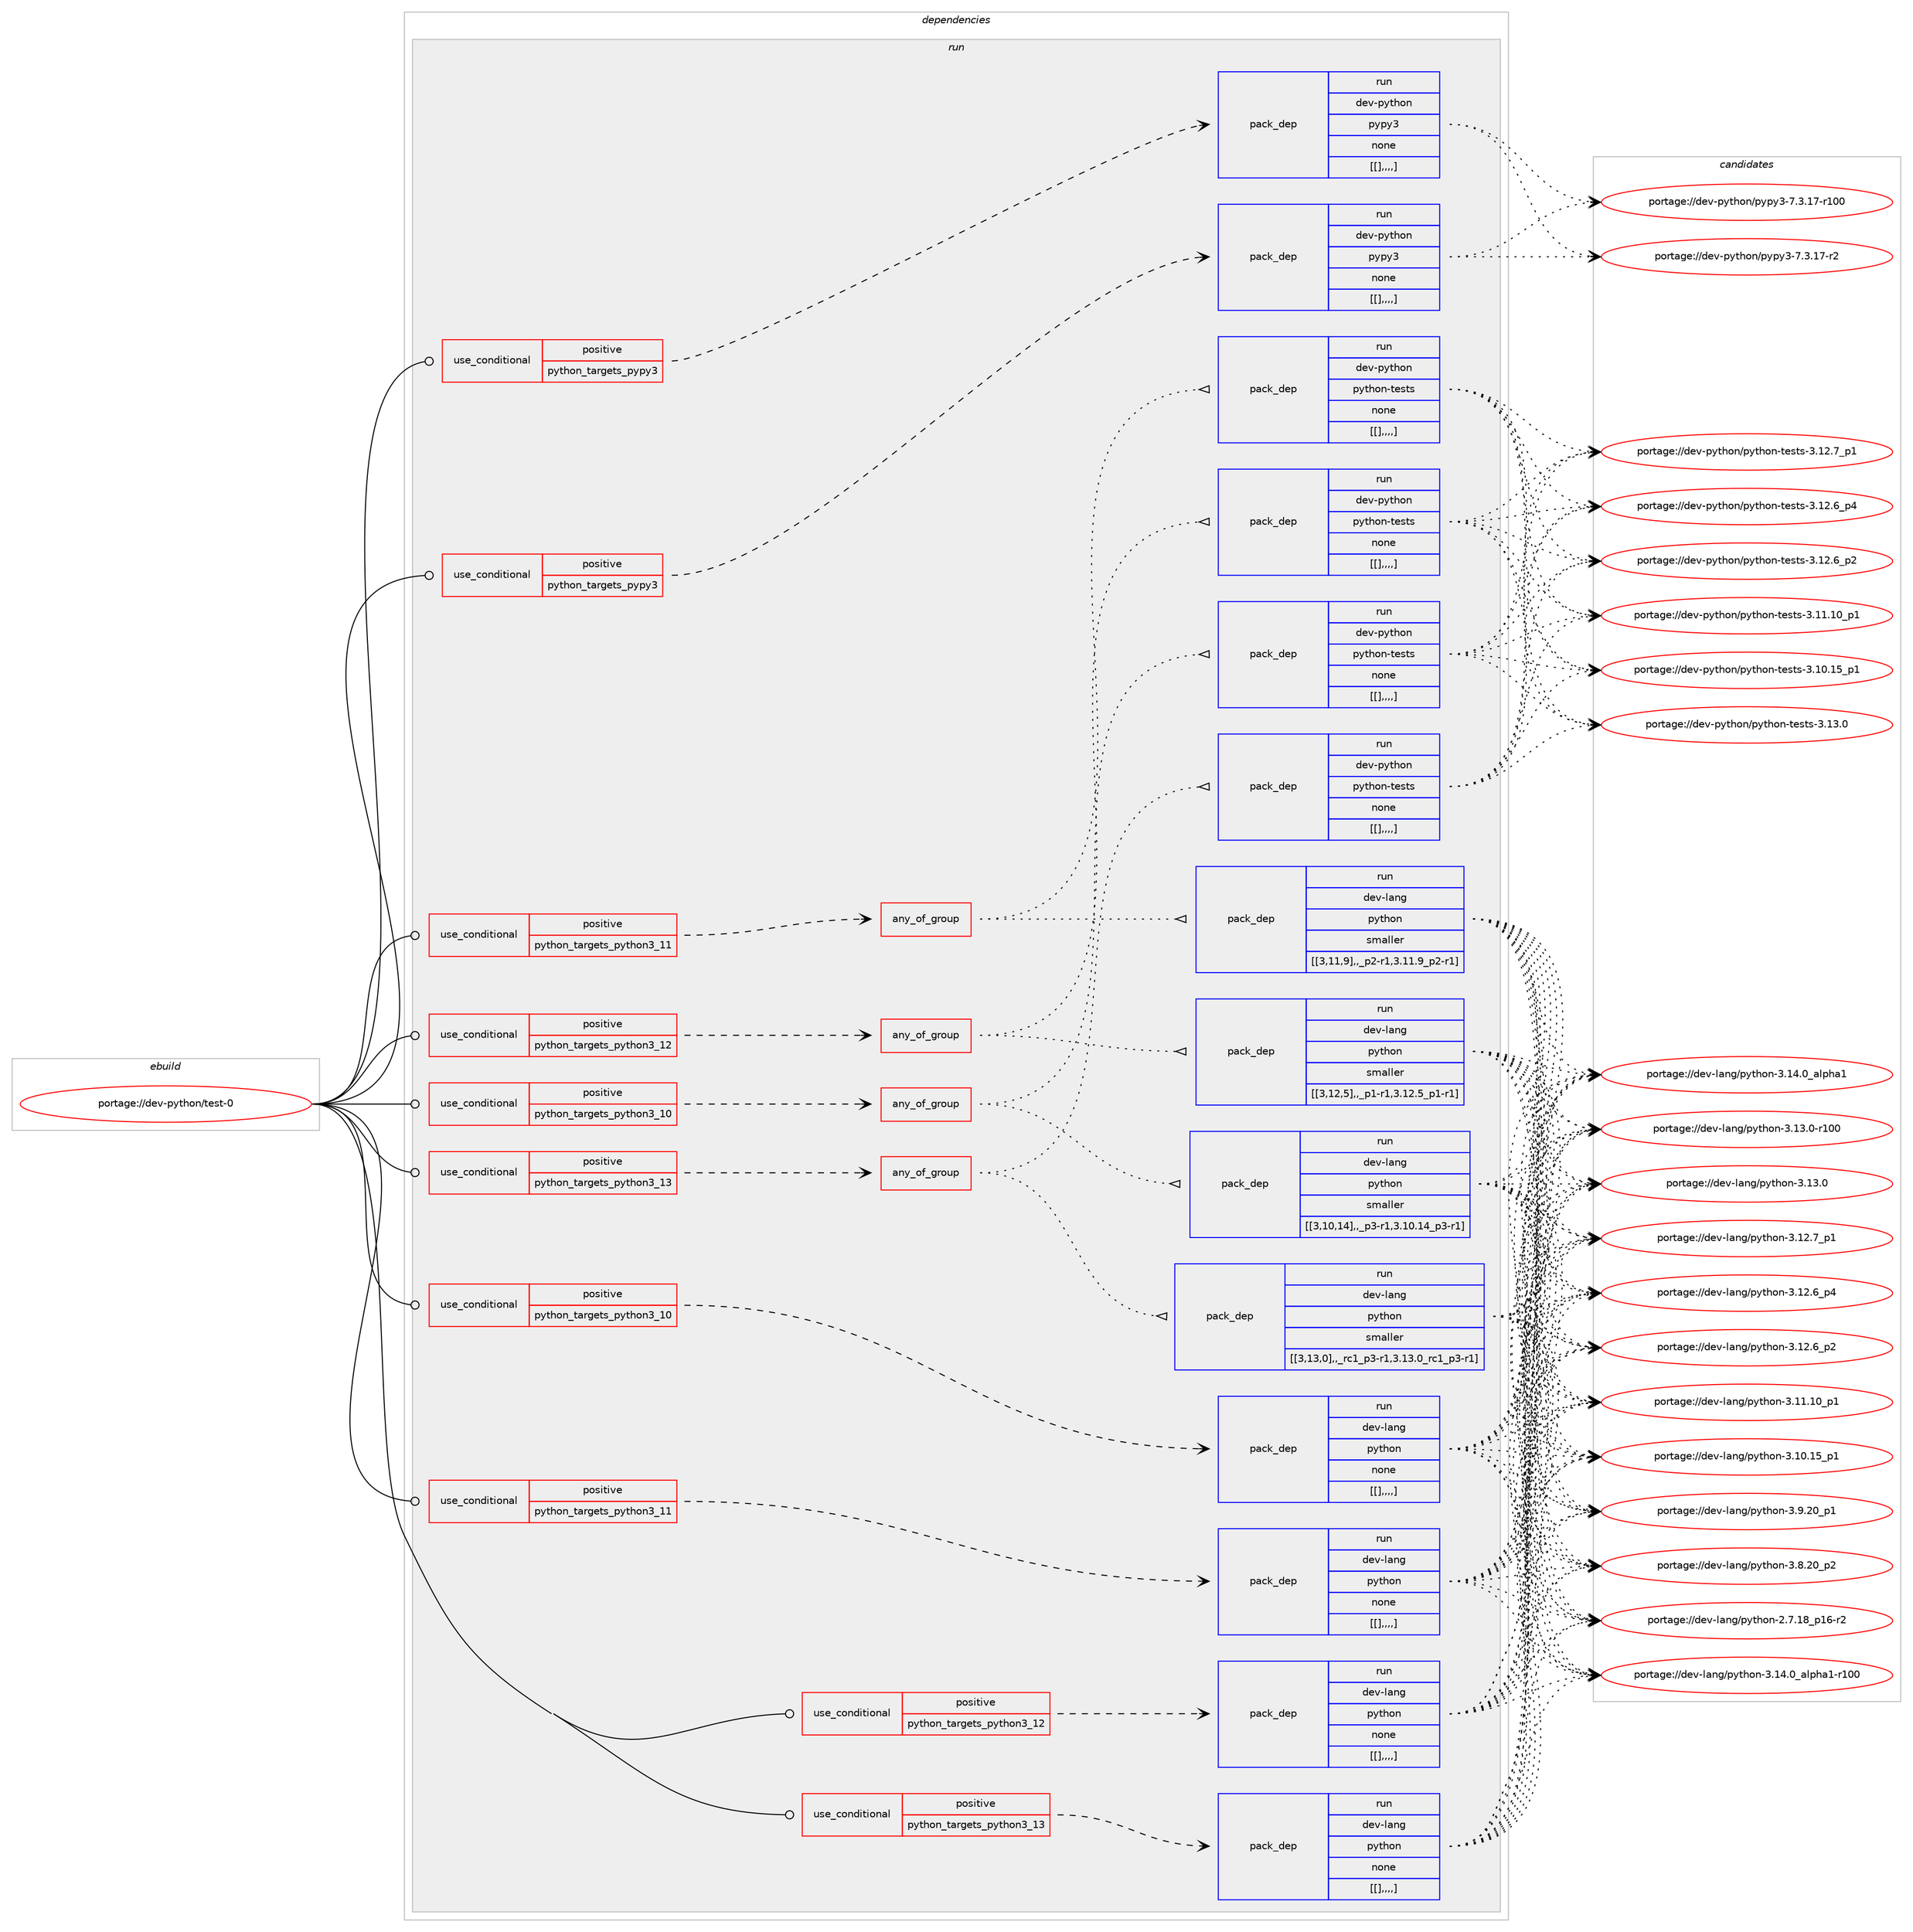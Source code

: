 digraph prolog {

# *************
# Graph options
# *************

newrank=true;
concentrate=true;
compound=true;
graph [rankdir=LR,fontname=Helvetica,fontsize=10,ranksep=1.5];#, ranksep=2.5, nodesep=0.2];
edge  [arrowhead=vee];
node  [fontname=Helvetica,fontsize=10];

# **********
# The ebuild
# **********

subgraph cluster_leftcol {
color=gray;
label=<<i>ebuild</i>>;
id [label="portage://dev-python/test-0", color=red, width=4, href="../dev-python/test-0.svg"];
}

# ****************
# The dependencies
# ****************

subgraph cluster_midcol {
color=gray;
label=<<i>dependencies</i>>;
subgraph cluster_compile {
fillcolor="#eeeeee";
style=filled;
label=<<i>compile</i>>;
}
subgraph cluster_compileandrun {
fillcolor="#eeeeee";
style=filled;
label=<<i>compile and run</i>>;
}
subgraph cluster_run {
fillcolor="#eeeeee";
style=filled;
label=<<i>run</i>>;
subgraph cond43241 {
dependency172479 [label=<<TABLE BORDER="0" CELLBORDER="1" CELLSPACING="0" CELLPADDING="4"><TR><TD ROWSPAN="3" CELLPADDING="10">use_conditional</TD></TR><TR><TD>positive</TD></TR><TR><TD>python_targets_pypy3</TD></TR></TABLE>>, shape=none, color=red];
subgraph pack127902 {
dependency172482 [label=<<TABLE BORDER="0" CELLBORDER="1" CELLSPACING="0" CELLPADDING="4" WIDTH="220"><TR><TD ROWSPAN="6" CELLPADDING="30">pack_dep</TD></TR><TR><TD WIDTH="110">run</TD></TR><TR><TD>dev-python</TD></TR><TR><TD>pypy3</TD></TR><TR><TD>none</TD></TR><TR><TD>[[],,,,]</TD></TR></TABLE>>, shape=none, color=blue];
}
dependency172479:e -> dependency172482:w [weight=20,style="dashed",arrowhead="vee"];
}
id:e -> dependency172479:w [weight=20,style="solid",arrowhead="odot"];
subgraph cond43243 {
dependency172501 [label=<<TABLE BORDER="0" CELLBORDER="1" CELLSPACING="0" CELLPADDING="4"><TR><TD ROWSPAN="3" CELLPADDING="10">use_conditional</TD></TR><TR><TD>positive</TD></TR><TR><TD>python_targets_pypy3</TD></TR></TABLE>>, shape=none, color=red];
subgraph pack127933 {
dependency172531 [label=<<TABLE BORDER="0" CELLBORDER="1" CELLSPACING="0" CELLPADDING="4" WIDTH="220"><TR><TD ROWSPAN="6" CELLPADDING="30">pack_dep</TD></TR><TR><TD WIDTH="110">run</TD></TR><TR><TD>dev-python</TD></TR><TR><TD>pypy3</TD></TR><TR><TD>none</TD></TR><TR><TD>[[],,,,]</TD></TR></TABLE>>, shape=none, color=blue];
}
dependency172501:e -> dependency172531:w [weight=20,style="dashed",arrowhead="vee"];
}
id:e -> dependency172501:w [weight=20,style="solid",arrowhead="odot"];
subgraph cond43266 {
dependency172620 [label=<<TABLE BORDER="0" CELLBORDER="1" CELLSPACING="0" CELLPADDING="4"><TR><TD ROWSPAN="3" CELLPADDING="10">use_conditional</TD></TR><TR><TD>positive</TD></TR><TR><TD>python_targets_python3_10</TD></TR></TABLE>>, shape=none, color=red];
subgraph any1195 {
dependency172671 [label=<<TABLE BORDER="0" CELLBORDER="1" CELLSPACING="0" CELLPADDING="4"><TR><TD CELLPADDING="10">any_of_group</TD></TR></TABLE>>, shape=none, color=red];subgraph pack128056 {
dependency172764 [label=<<TABLE BORDER="0" CELLBORDER="1" CELLSPACING="0" CELLPADDING="4" WIDTH="220"><TR><TD ROWSPAN="6" CELLPADDING="30">pack_dep</TD></TR><TR><TD WIDTH="110">run</TD></TR><TR><TD>dev-python</TD></TR><TR><TD>python-tests</TD></TR><TR><TD>none</TD></TR><TR><TD>[[],,,,]</TD></TR></TABLE>>, shape=none, color=blue];
}
dependency172671:e -> dependency172764:w [weight=20,style="dotted",arrowhead="oinv"];
subgraph pack128082 {
dependency172775 [label=<<TABLE BORDER="0" CELLBORDER="1" CELLSPACING="0" CELLPADDING="4" WIDTH="220"><TR><TD ROWSPAN="6" CELLPADDING="30">pack_dep</TD></TR><TR><TD WIDTH="110">run</TD></TR><TR><TD>dev-lang</TD></TR><TR><TD>python</TD></TR><TR><TD>smaller</TD></TR><TR><TD>[[3,10,14],,_p3-r1,3.10.14_p3-r1]</TD></TR></TABLE>>, shape=none, color=blue];
}
dependency172671:e -> dependency172775:w [weight=20,style="dotted",arrowhead="oinv"];
}
dependency172620:e -> dependency172671:w [weight=20,style="dashed",arrowhead="vee"];
}
id:e -> dependency172620:w [weight=20,style="solid",arrowhead="odot"];
subgraph cond43370 {
dependency172834 [label=<<TABLE BORDER="0" CELLBORDER="1" CELLSPACING="0" CELLPADDING="4"><TR><TD ROWSPAN="3" CELLPADDING="10">use_conditional</TD></TR><TR><TD>positive</TD></TR><TR><TD>python_targets_python3_10</TD></TR></TABLE>>, shape=none, color=red];
subgraph pack128151 {
dependency172891 [label=<<TABLE BORDER="0" CELLBORDER="1" CELLSPACING="0" CELLPADDING="4" WIDTH="220"><TR><TD ROWSPAN="6" CELLPADDING="30">pack_dep</TD></TR><TR><TD WIDTH="110">run</TD></TR><TR><TD>dev-lang</TD></TR><TR><TD>python</TD></TR><TR><TD>none</TD></TR><TR><TD>[[],,,,]</TD></TR></TABLE>>, shape=none, color=blue];
}
dependency172834:e -> dependency172891:w [weight=20,style="dashed",arrowhead="vee"];
}
id:e -> dependency172834:w [weight=20,style="solid",arrowhead="odot"];
subgraph cond43402 {
dependency172894 [label=<<TABLE BORDER="0" CELLBORDER="1" CELLSPACING="0" CELLPADDING="4"><TR><TD ROWSPAN="3" CELLPADDING="10">use_conditional</TD></TR><TR><TD>positive</TD></TR><TR><TD>python_targets_python3_11</TD></TR></TABLE>>, shape=none, color=red];
subgraph any1196 {
dependency172962 [label=<<TABLE BORDER="0" CELLBORDER="1" CELLSPACING="0" CELLPADDING="4"><TR><TD CELLPADDING="10">any_of_group</TD></TR></TABLE>>, shape=none, color=red];subgraph pack128195 {
dependency172981 [label=<<TABLE BORDER="0" CELLBORDER="1" CELLSPACING="0" CELLPADDING="4" WIDTH="220"><TR><TD ROWSPAN="6" CELLPADDING="30">pack_dep</TD></TR><TR><TD WIDTH="110">run</TD></TR><TR><TD>dev-python</TD></TR><TR><TD>python-tests</TD></TR><TR><TD>none</TD></TR><TR><TD>[[],,,,]</TD></TR></TABLE>>, shape=none, color=blue];
}
dependency172962:e -> dependency172981:w [weight=20,style="dotted",arrowhead="oinv"];
subgraph pack128223 {
dependency173022 [label=<<TABLE BORDER="0" CELLBORDER="1" CELLSPACING="0" CELLPADDING="4" WIDTH="220"><TR><TD ROWSPAN="6" CELLPADDING="30">pack_dep</TD></TR><TR><TD WIDTH="110">run</TD></TR><TR><TD>dev-lang</TD></TR><TR><TD>python</TD></TR><TR><TD>smaller</TD></TR><TR><TD>[[3,11,9],,_p2-r1,3.11.9_p2-r1]</TD></TR></TABLE>>, shape=none, color=blue];
}
dependency172962:e -> dependency173022:w [weight=20,style="dotted",arrowhead="oinv"];
}
dependency172894:e -> dependency172962:w [weight=20,style="dashed",arrowhead="vee"];
}
id:e -> dependency172894:w [weight=20,style="solid",arrowhead="odot"];
subgraph cond43456 {
dependency173025 [label=<<TABLE BORDER="0" CELLBORDER="1" CELLSPACING="0" CELLPADDING="4"><TR><TD ROWSPAN="3" CELLPADDING="10">use_conditional</TD></TR><TR><TD>positive</TD></TR><TR><TD>python_targets_python3_11</TD></TR></TABLE>>, shape=none, color=red];
subgraph pack128228 {
dependency173043 [label=<<TABLE BORDER="0" CELLBORDER="1" CELLSPACING="0" CELLPADDING="4" WIDTH="220"><TR><TD ROWSPAN="6" CELLPADDING="30">pack_dep</TD></TR><TR><TD WIDTH="110">run</TD></TR><TR><TD>dev-lang</TD></TR><TR><TD>python</TD></TR><TR><TD>none</TD></TR><TR><TD>[[],,,,]</TD></TR></TABLE>>, shape=none, color=blue];
}
dependency173025:e -> dependency173043:w [weight=20,style="dashed",arrowhead="vee"];
}
id:e -> dependency173025:w [weight=20,style="solid",arrowhead="odot"];
subgraph cond43481 {
dependency173111 [label=<<TABLE BORDER="0" CELLBORDER="1" CELLSPACING="0" CELLPADDING="4"><TR><TD ROWSPAN="3" CELLPADDING="10">use_conditional</TD></TR><TR><TD>positive</TD></TR><TR><TD>python_targets_python3_12</TD></TR></TABLE>>, shape=none, color=red];
subgraph any1198 {
dependency173218 [label=<<TABLE BORDER="0" CELLBORDER="1" CELLSPACING="0" CELLPADDING="4"><TR><TD CELLPADDING="10">any_of_group</TD></TR></TABLE>>, shape=none, color=red];subgraph pack128349 {
dependency173253 [label=<<TABLE BORDER="0" CELLBORDER="1" CELLSPACING="0" CELLPADDING="4" WIDTH="220"><TR><TD ROWSPAN="6" CELLPADDING="30">pack_dep</TD></TR><TR><TD WIDTH="110">run</TD></TR><TR><TD>dev-python</TD></TR><TR><TD>python-tests</TD></TR><TR><TD>none</TD></TR><TR><TD>[[],,,,]</TD></TR></TABLE>>, shape=none, color=blue];
}
dependency173218:e -> dependency173253:w [weight=20,style="dotted",arrowhead="oinv"];
subgraph pack128363 {
dependency173335 [label=<<TABLE BORDER="0" CELLBORDER="1" CELLSPACING="0" CELLPADDING="4" WIDTH="220"><TR><TD ROWSPAN="6" CELLPADDING="30">pack_dep</TD></TR><TR><TD WIDTH="110">run</TD></TR><TR><TD>dev-lang</TD></TR><TR><TD>python</TD></TR><TR><TD>smaller</TD></TR><TR><TD>[[3,12,5],,_p1-r1,3.12.5_p1-r1]</TD></TR></TABLE>>, shape=none, color=blue];
}
dependency173218:e -> dependency173335:w [weight=20,style="dotted",arrowhead="oinv"];
}
dependency173111:e -> dependency173218:w [weight=20,style="dashed",arrowhead="vee"];
}
id:e -> dependency173111:w [weight=20,style="solid",arrowhead="odot"];
subgraph cond43614 {
dependency173390 [label=<<TABLE BORDER="0" CELLBORDER="1" CELLSPACING="0" CELLPADDING="4"><TR><TD ROWSPAN="3" CELLPADDING="10">use_conditional</TD></TR><TR><TD>positive</TD></TR><TR><TD>python_targets_python3_12</TD></TR></TABLE>>, shape=none, color=red];
subgraph pack128478 {
dependency173468 [label=<<TABLE BORDER="0" CELLBORDER="1" CELLSPACING="0" CELLPADDING="4" WIDTH="220"><TR><TD ROWSPAN="6" CELLPADDING="30">pack_dep</TD></TR><TR><TD WIDTH="110">run</TD></TR><TR><TD>dev-lang</TD></TR><TR><TD>python</TD></TR><TR><TD>none</TD></TR><TR><TD>[[],,,,]</TD></TR></TABLE>>, shape=none, color=blue];
}
dependency173390:e -> dependency173468:w [weight=20,style="dashed",arrowhead="vee"];
}
id:e -> dependency173390:w [weight=20,style="solid",arrowhead="odot"];
subgraph cond43645 {
dependency173473 [label=<<TABLE BORDER="0" CELLBORDER="1" CELLSPACING="0" CELLPADDING="4"><TR><TD ROWSPAN="3" CELLPADDING="10">use_conditional</TD></TR><TR><TD>positive</TD></TR><TR><TD>python_targets_python3_13</TD></TR></TABLE>>, shape=none, color=red];
subgraph any1199 {
dependency173516 [label=<<TABLE BORDER="0" CELLBORDER="1" CELLSPACING="0" CELLPADDING="4"><TR><TD CELLPADDING="10">any_of_group</TD></TR></TABLE>>, shape=none, color=red];subgraph pack128521 {
dependency173542 [label=<<TABLE BORDER="0" CELLBORDER="1" CELLSPACING="0" CELLPADDING="4" WIDTH="220"><TR><TD ROWSPAN="6" CELLPADDING="30">pack_dep</TD></TR><TR><TD WIDTH="110">run</TD></TR><TR><TD>dev-python</TD></TR><TR><TD>python-tests</TD></TR><TR><TD>none</TD></TR><TR><TD>[[],,,,]</TD></TR></TABLE>>, shape=none, color=blue];
}
dependency173516:e -> dependency173542:w [weight=20,style="dotted",arrowhead="oinv"];
subgraph pack128546 {
dependency173564 [label=<<TABLE BORDER="0" CELLBORDER="1" CELLSPACING="0" CELLPADDING="4" WIDTH="220"><TR><TD ROWSPAN="6" CELLPADDING="30">pack_dep</TD></TR><TR><TD WIDTH="110">run</TD></TR><TR><TD>dev-lang</TD></TR><TR><TD>python</TD></TR><TR><TD>smaller</TD></TR><TR><TD>[[3,13,0],,_rc1_p3-r1,3.13.0_rc1_p3-r1]</TD></TR></TABLE>>, shape=none, color=blue];
}
dependency173516:e -> dependency173564:w [weight=20,style="dotted",arrowhead="oinv"];
}
dependency173473:e -> dependency173516:w [weight=20,style="dashed",arrowhead="vee"];
}
id:e -> dependency173473:w [weight=20,style="solid",arrowhead="odot"];
subgraph cond43681 {
dependency173599 [label=<<TABLE BORDER="0" CELLBORDER="1" CELLSPACING="0" CELLPADDING="4"><TR><TD ROWSPAN="3" CELLPADDING="10">use_conditional</TD></TR><TR><TD>positive</TD></TR><TR><TD>python_targets_python3_13</TD></TR></TABLE>>, shape=none, color=red];
subgraph pack128570 {
dependency173615 [label=<<TABLE BORDER="0" CELLBORDER="1" CELLSPACING="0" CELLPADDING="4" WIDTH="220"><TR><TD ROWSPAN="6" CELLPADDING="30">pack_dep</TD></TR><TR><TD WIDTH="110">run</TD></TR><TR><TD>dev-lang</TD></TR><TR><TD>python</TD></TR><TR><TD>none</TD></TR><TR><TD>[[],,,,]</TD></TR></TABLE>>, shape=none, color=blue];
}
dependency173599:e -> dependency173615:w [weight=20,style="dashed",arrowhead="vee"];
}
id:e -> dependency173599:w [weight=20,style="solid",arrowhead="odot"];
}
}

# **************
# The candidates
# **************

subgraph cluster_choices {
rank=same;
color=gray;
label=<<i>candidates</i>>;

subgraph choice128259 {
color=black;
nodesep=1;
choice100101118451121211161041111104711212111212151455546514649554511450 [label="portage://dev-python/pypy3-7.3.17-r2", color=red, width=4,href="../dev-python/pypy3-7.3.17-r2.svg"];
choice1001011184511212111610411111047112121112121514555465146495545114494848 [label="portage://dev-python/pypy3-7.3.17-r100", color=red, width=4,href="../dev-python/pypy3-7.3.17-r100.svg"];
dependency172482:e -> choice100101118451121211161041111104711212111212151455546514649554511450:w [style=dotted,weight="100"];
dependency172482:e -> choice1001011184511212111610411111047112121112121514555465146495545114494848:w [style=dotted,weight="100"];
}
subgraph choice128264 {
color=black;
nodesep=1;
choice100101118451121211161041111104711212111212151455546514649554511450 [label="portage://dev-python/pypy3-7.3.17-r2", color=red, width=4,href="../dev-python/pypy3-7.3.17-r2.svg"];
choice1001011184511212111610411111047112121112121514555465146495545114494848 [label="portage://dev-python/pypy3-7.3.17-r100", color=red, width=4,href="../dev-python/pypy3-7.3.17-r100.svg"];
dependency172531:e -> choice100101118451121211161041111104711212111212151455546514649554511450:w [style=dotted,weight="100"];
dependency172531:e -> choice1001011184511212111610411111047112121112121514555465146495545114494848:w [style=dotted,weight="100"];
}
subgraph choice128280 {
color=black;
nodesep=1;
choice10010111845112121116104111110471121211161041111104511610111511611545514649514648 [label="portage://dev-python/python-tests-3.13.0", color=red, width=4,href="../dev-python/python-tests-3.13.0.svg"];
choice100101118451121211161041111104711212111610411111045116101115116115455146495046559511249 [label="portage://dev-python/python-tests-3.12.7_p1", color=red, width=4,href="../dev-python/python-tests-3.12.7_p1.svg"];
choice100101118451121211161041111104711212111610411111045116101115116115455146495046549511252 [label="portage://dev-python/python-tests-3.12.6_p4", color=red, width=4,href="../dev-python/python-tests-3.12.6_p4.svg"];
choice100101118451121211161041111104711212111610411111045116101115116115455146495046549511250 [label="portage://dev-python/python-tests-3.12.6_p2", color=red, width=4,href="../dev-python/python-tests-3.12.6_p2.svg"];
choice10010111845112121116104111110471121211161041111104511610111511611545514649494649489511249 [label="portage://dev-python/python-tests-3.11.10_p1", color=red, width=4,href="../dev-python/python-tests-3.11.10_p1.svg"];
choice10010111845112121116104111110471121211161041111104511610111511611545514649484649539511249 [label="portage://dev-python/python-tests-3.10.15_p1", color=red, width=4,href="../dev-python/python-tests-3.10.15_p1.svg"];
dependency172764:e -> choice10010111845112121116104111110471121211161041111104511610111511611545514649514648:w [style=dotted,weight="100"];
dependency172764:e -> choice100101118451121211161041111104711212111610411111045116101115116115455146495046559511249:w [style=dotted,weight="100"];
dependency172764:e -> choice100101118451121211161041111104711212111610411111045116101115116115455146495046549511252:w [style=dotted,weight="100"];
dependency172764:e -> choice100101118451121211161041111104711212111610411111045116101115116115455146495046549511250:w [style=dotted,weight="100"];
dependency172764:e -> choice10010111845112121116104111110471121211161041111104511610111511611545514649494649489511249:w [style=dotted,weight="100"];
dependency172764:e -> choice10010111845112121116104111110471121211161041111104511610111511611545514649484649539511249:w [style=dotted,weight="100"];
}
subgraph choice128285 {
color=black;
nodesep=1;
choice100101118451089711010347112121116104111110455146495246489597108112104974945114494848 [label="portage://dev-lang/python-3.14.0_alpha1-r100", color=red, width=4,href="../dev-lang/python-3.14.0_alpha1-r100.svg"];
choice1001011184510897110103471121211161041111104551464952464895971081121049749 [label="portage://dev-lang/python-3.14.0_alpha1", color=red, width=4,href="../dev-lang/python-3.14.0_alpha1.svg"];
choice1001011184510897110103471121211161041111104551464951464845114494848 [label="portage://dev-lang/python-3.13.0-r100", color=red, width=4,href="../dev-lang/python-3.13.0-r100.svg"];
choice10010111845108971101034711212111610411111045514649514648 [label="portage://dev-lang/python-3.13.0", color=red, width=4,href="../dev-lang/python-3.13.0.svg"];
choice100101118451089711010347112121116104111110455146495046559511249 [label="portage://dev-lang/python-3.12.7_p1", color=red, width=4,href="../dev-lang/python-3.12.7_p1.svg"];
choice100101118451089711010347112121116104111110455146495046549511252 [label="portage://dev-lang/python-3.12.6_p4", color=red, width=4,href="../dev-lang/python-3.12.6_p4.svg"];
choice100101118451089711010347112121116104111110455146495046549511250 [label="portage://dev-lang/python-3.12.6_p2", color=red, width=4,href="../dev-lang/python-3.12.6_p2.svg"];
choice10010111845108971101034711212111610411111045514649494649489511249 [label="portage://dev-lang/python-3.11.10_p1", color=red, width=4,href="../dev-lang/python-3.11.10_p1.svg"];
choice10010111845108971101034711212111610411111045514649484649539511249 [label="portage://dev-lang/python-3.10.15_p1", color=red, width=4,href="../dev-lang/python-3.10.15_p1.svg"];
choice100101118451089711010347112121116104111110455146574650489511249 [label="portage://dev-lang/python-3.9.20_p1", color=red, width=4,href="../dev-lang/python-3.9.20_p1.svg"];
choice100101118451089711010347112121116104111110455146564650489511250 [label="portage://dev-lang/python-3.8.20_p2", color=red, width=4,href="../dev-lang/python-3.8.20_p2.svg"];
choice100101118451089711010347112121116104111110455046554649569511249544511450 [label="portage://dev-lang/python-2.7.18_p16-r2", color=red, width=4,href="../dev-lang/python-2.7.18_p16-r2.svg"];
dependency172775:e -> choice100101118451089711010347112121116104111110455146495246489597108112104974945114494848:w [style=dotted,weight="100"];
dependency172775:e -> choice1001011184510897110103471121211161041111104551464952464895971081121049749:w [style=dotted,weight="100"];
dependency172775:e -> choice1001011184510897110103471121211161041111104551464951464845114494848:w [style=dotted,weight="100"];
dependency172775:e -> choice10010111845108971101034711212111610411111045514649514648:w [style=dotted,weight="100"];
dependency172775:e -> choice100101118451089711010347112121116104111110455146495046559511249:w [style=dotted,weight="100"];
dependency172775:e -> choice100101118451089711010347112121116104111110455146495046549511252:w [style=dotted,weight="100"];
dependency172775:e -> choice100101118451089711010347112121116104111110455146495046549511250:w [style=dotted,weight="100"];
dependency172775:e -> choice10010111845108971101034711212111610411111045514649494649489511249:w [style=dotted,weight="100"];
dependency172775:e -> choice10010111845108971101034711212111610411111045514649484649539511249:w [style=dotted,weight="100"];
dependency172775:e -> choice100101118451089711010347112121116104111110455146574650489511249:w [style=dotted,weight="100"];
dependency172775:e -> choice100101118451089711010347112121116104111110455146564650489511250:w [style=dotted,weight="100"];
dependency172775:e -> choice100101118451089711010347112121116104111110455046554649569511249544511450:w [style=dotted,weight="100"];
}
subgraph choice128294 {
color=black;
nodesep=1;
choice100101118451089711010347112121116104111110455146495246489597108112104974945114494848 [label="portage://dev-lang/python-3.14.0_alpha1-r100", color=red, width=4,href="../dev-lang/python-3.14.0_alpha1-r100.svg"];
choice1001011184510897110103471121211161041111104551464952464895971081121049749 [label="portage://dev-lang/python-3.14.0_alpha1", color=red, width=4,href="../dev-lang/python-3.14.0_alpha1.svg"];
choice1001011184510897110103471121211161041111104551464951464845114494848 [label="portage://dev-lang/python-3.13.0-r100", color=red, width=4,href="../dev-lang/python-3.13.0-r100.svg"];
choice10010111845108971101034711212111610411111045514649514648 [label="portage://dev-lang/python-3.13.0", color=red, width=4,href="../dev-lang/python-3.13.0.svg"];
choice100101118451089711010347112121116104111110455146495046559511249 [label="portage://dev-lang/python-3.12.7_p1", color=red, width=4,href="../dev-lang/python-3.12.7_p1.svg"];
choice100101118451089711010347112121116104111110455146495046549511252 [label="portage://dev-lang/python-3.12.6_p4", color=red, width=4,href="../dev-lang/python-3.12.6_p4.svg"];
choice100101118451089711010347112121116104111110455146495046549511250 [label="portage://dev-lang/python-3.12.6_p2", color=red, width=4,href="../dev-lang/python-3.12.6_p2.svg"];
choice10010111845108971101034711212111610411111045514649494649489511249 [label="portage://dev-lang/python-3.11.10_p1", color=red, width=4,href="../dev-lang/python-3.11.10_p1.svg"];
choice10010111845108971101034711212111610411111045514649484649539511249 [label="portage://dev-lang/python-3.10.15_p1", color=red, width=4,href="../dev-lang/python-3.10.15_p1.svg"];
choice100101118451089711010347112121116104111110455146574650489511249 [label="portage://dev-lang/python-3.9.20_p1", color=red, width=4,href="../dev-lang/python-3.9.20_p1.svg"];
choice100101118451089711010347112121116104111110455146564650489511250 [label="portage://dev-lang/python-3.8.20_p2", color=red, width=4,href="../dev-lang/python-3.8.20_p2.svg"];
choice100101118451089711010347112121116104111110455046554649569511249544511450 [label="portage://dev-lang/python-2.7.18_p16-r2", color=red, width=4,href="../dev-lang/python-2.7.18_p16-r2.svg"];
dependency172891:e -> choice100101118451089711010347112121116104111110455146495246489597108112104974945114494848:w [style=dotted,weight="100"];
dependency172891:e -> choice1001011184510897110103471121211161041111104551464952464895971081121049749:w [style=dotted,weight="100"];
dependency172891:e -> choice1001011184510897110103471121211161041111104551464951464845114494848:w [style=dotted,weight="100"];
dependency172891:e -> choice10010111845108971101034711212111610411111045514649514648:w [style=dotted,weight="100"];
dependency172891:e -> choice100101118451089711010347112121116104111110455146495046559511249:w [style=dotted,weight="100"];
dependency172891:e -> choice100101118451089711010347112121116104111110455146495046549511252:w [style=dotted,weight="100"];
dependency172891:e -> choice100101118451089711010347112121116104111110455146495046549511250:w [style=dotted,weight="100"];
dependency172891:e -> choice10010111845108971101034711212111610411111045514649494649489511249:w [style=dotted,weight="100"];
dependency172891:e -> choice10010111845108971101034711212111610411111045514649484649539511249:w [style=dotted,weight="100"];
dependency172891:e -> choice100101118451089711010347112121116104111110455146574650489511249:w [style=dotted,weight="100"];
dependency172891:e -> choice100101118451089711010347112121116104111110455146564650489511250:w [style=dotted,weight="100"];
dependency172891:e -> choice100101118451089711010347112121116104111110455046554649569511249544511450:w [style=dotted,weight="100"];
}
subgraph choice128372 {
color=black;
nodesep=1;
choice10010111845112121116104111110471121211161041111104511610111511611545514649514648 [label="portage://dev-python/python-tests-3.13.0", color=red, width=4,href="../dev-python/python-tests-3.13.0.svg"];
choice100101118451121211161041111104711212111610411111045116101115116115455146495046559511249 [label="portage://dev-python/python-tests-3.12.7_p1", color=red, width=4,href="../dev-python/python-tests-3.12.7_p1.svg"];
choice100101118451121211161041111104711212111610411111045116101115116115455146495046549511252 [label="portage://dev-python/python-tests-3.12.6_p4", color=red, width=4,href="../dev-python/python-tests-3.12.6_p4.svg"];
choice100101118451121211161041111104711212111610411111045116101115116115455146495046549511250 [label="portage://dev-python/python-tests-3.12.6_p2", color=red, width=4,href="../dev-python/python-tests-3.12.6_p2.svg"];
choice10010111845112121116104111110471121211161041111104511610111511611545514649494649489511249 [label="portage://dev-python/python-tests-3.11.10_p1", color=red, width=4,href="../dev-python/python-tests-3.11.10_p1.svg"];
choice10010111845112121116104111110471121211161041111104511610111511611545514649484649539511249 [label="portage://dev-python/python-tests-3.10.15_p1", color=red, width=4,href="../dev-python/python-tests-3.10.15_p1.svg"];
dependency172981:e -> choice10010111845112121116104111110471121211161041111104511610111511611545514649514648:w [style=dotted,weight="100"];
dependency172981:e -> choice100101118451121211161041111104711212111610411111045116101115116115455146495046559511249:w [style=dotted,weight="100"];
dependency172981:e -> choice100101118451121211161041111104711212111610411111045116101115116115455146495046549511252:w [style=dotted,weight="100"];
dependency172981:e -> choice100101118451121211161041111104711212111610411111045116101115116115455146495046549511250:w [style=dotted,weight="100"];
dependency172981:e -> choice10010111845112121116104111110471121211161041111104511610111511611545514649494649489511249:w [style=dotted,weight="100"];
dependency172981:e -> choice10010111845112121116104111110471121211161041111104511610111511611545514649484649539511249:w [style=dotted,weight="100"];
}
subgraph choice128387 {
color=black;
nodesep=1;
choice100101118451089711010347112121116104111110455146495246489597108112104974945114494848 [label="portage://dev-lang/python-3.14.0_alpha1-r100", color=red, width=4,href="../dev-lang/python-3.14.0_alpha1-r100.svg"];
choice1001011184510897110103471121211161041111104551464952464895971081121049749 [label="portage://dev-lang/python-3.14.0_alpha1", color=red, width=4,href="../dev-lang/python-3.14.0_alpha1.svg"];
choice1001011184510897110103471121211161041111104551464951464845114494848 [label="portage://dev-lang/python-3.13.0-r100", color=red, width=4,href="../dev-lang/python-3.13.0-r100.svg"];
choice10010111845108971101034711212111610411111045514649514648 [label="portage://dev-lang/python-3.13.0", color=red, width=4,href="../dev-lang/python-3.13.0.svg"];
choice100101118451089711010347112121116104111110455146495046559511249 [label="portage://dev-lang/python-3.12.7_p1", color=red, width=4,href="../dev-lang/python-3.12.7_p1.svg"];
choice100101118451089711010347112121116104111110455146495046549511252 [label="portage://dev-lang/python-3.12.6_p4", color=red, width=4,href="../dev-lang/python-3.12.6_p4.svg"];
choice100101118451089711010347112121116104111110455146495046549511250 [label="portage://dev-lang/python-3.12.6_p2", color=red, width=4,href="../dev-lang/python-3.12.6_p2.svg"];
choice10010111845108971101034711212111610411111045514649494649489511249 [label="portage://dev-lang/python-3.11.10_p1", color=red, width=4,href="../dev-lang/python-3.11.10_p1.svg"];
choice10010111845108971101034711212111610411111045514649484649539511249 [label="portage://dev-lang/python-3.10.15_p1", color=red, width=4,href="../dev-lang/python-3.10.15_p1.svg"];
choice100101118451089711010347112121116104111110455146574650489511249 [label="portage://dev-lang/python-3.9.20_p1", color=red, width=4,href="../dev-lang/python-3.9.20_p1.svg"];
choice100101118451089711010347112121116104111110455146564650489511250 [label="portage://dev-lang/python-3.8.20_p2", color=red, width=4,href="../dev-lang/python-3.8.20_p2.svg"];
choice100101118451089711010347112121116104111110455046554649569511249544511450 [label="portage://dev-lang/python-2.7.18_p16-r2", color=red, width=4,href="../dev-lang/python-2.7.18_p16-r2.svg"];
dependency173022:e -> choice100101118451089711010347112121116104111110455146495246489597108112104974945114494848:w [style=dotted,weight="100"];
dependency173022:e -> choice1001011184510897110103471121211161041111104551464952464895971081121049749:w [style=dotted,weight="100"];
dependency173022:e -> choice1001011184510897110103471121211161041111104551464951464845114494848:w [style=dotted,weight="100"];
dependency173022:e -> choice10010111845108971101034711212111610411111045514649514648:w [style=dotted,weight="100"];
dependency173022:e -> choice100101118451089711010347112121116104111110455146495046559511249:w [style=dotted,weight="100"];
dependency173022:e -> choice100101118451089711010347112121116104111110455146495046549511252:w [style=dotted,weight="100"];
dependency173022:e -> choice100101118451089711010347112121116104111110455146495046549511250:w [style=dotted,weight="100"];
dependency173022:e -> choice10010111845108971101034711212111610411111045514649494649489511249:w [style=dotted,weight="100"];
dependency173022:e -> choice10010111845108971101034711212111610411111045514649484649539511249:w [style=dotted,weight="100"];
dependency173022:e -> choice100101118451089711010347112121116104111110455146574650489511249:w [style=dotted,weight="100"];
dependency173022:e -> choice100101118451089711010347112121116104111110455146564650489511250:w [style=dotted,weight="100"];
dependency173022:e -> choice100101118451089711010347112121116104111110455046554649569511249544511450:w [style=dotted,weight="100"];
}
subgraph choice128397 {
color=black;
nodesep=1;
choice100101118451089711010347112121116104111110455146495246489597108112104974945114494848 [label="portage://dev-lang/python-3.14.0_alpha1-r100", color=red, width=4,href="../dev-lang/python-3.14.0_alpha1-r100.svg"];
choice1001011184510897110103471121211161041111104551464952464895971081121049749 [label="portage://dev-lang/python-3.14.0_alpha1", color=red, width=4,href="../dev-lang/python-3.14.0_alpha1.svg"];
choice1001011184510897110103471121211161041111104551464951464845114494848 [label="portage://dev-lang/python-3.13.0-r100", color=red, width=4,href="../dev-lang/python-3.13.0-r100.svg"];
choice10010111845108971101034711212111610411111045514649514648 [label="portage://dev-lang/python-3.13.0", color=red, width=4,href="../dev-lang/python-3.13.0.svg"];
choice100101118451089711010347112121116104111110455146495046559511249 [label="portage://dev-lang/python-3.12.7_p1", color=red, width=4,href="../dev-lang/python-3.12.7_p1.svg"];
choice100101118451089711010347112121116104111110455146495046549511252 [label="portage://dev-lang/python-3.12.6_p4", color=red, width=4,href="../dev-lang/python-3.12.6_p4.svg"];
choice100101118451089711010347112121116104111110455146495046549511250 [label="portage://dev-lang/python-3.12.6_p2", color=red, width=4,href="../dev-lang/python-3.12.6_p2.svg"];
choice10010111845108971101034711212111610411111045514649494649489511249 [label="portage://dev-lang/python-3.11.10_p1", color=red, width=4,href="../dev-lang/python-3.11.10_p1.svg"];
choice10010111845108971101034711212111610411111045514649484649539511249 [label="portage://dev-lang/python-3.10.15_p1", color=red, width=4,href="../dev-lang/python-3.10.15_p1.svg"];
choice100101118451089711010347112121116104111110455146574650489511249 [label="portage://dev-lang/python-3.9.20_p1", color=red, width=4,href="../dev-lang/python-3.9.20_p1.svg"];
choice100101118451089711010347112121116104111110455146564650489511250 [label="portage://dev-lang/python-3.8.20_p2", color=red, width=4,href="../dev-lang/python-3.8.20_p2.svg"];
choice100101118451089711010347112121116104111110455046554649569511249544511450 [label="portage://dev-lang/python-2.7.18_p16-r2", color=red, width=4,href="../dev-lang/python-2.7.18_p16-r2.svg"];
dependency173043:e -> choice100101118451089711010347112121116104111110455146495246489597108112104974945114494848:w [style=dotted,weight="100"];
dependency173043:e -> choice1001011184510897110103471121211161041111104551464952464895971081121049749:w [style=dotted,weight="100"];
dependency173043:e -> choice1001011184510897110103471121211161041111104551464951464845114494848:w [style=dotted,weight="100"];
dependency173043:e -> choice10010111845108971101034711212111610411111045514649514648:w [style=dotted,weight="100"];
dependency173043:e -> choice100101118451089711010347112121116104111110455146495046559511249:w [style=dotted,weight="100"];
dependency173043:e -> choice100101118451089711010347112121116104111110455146495046549511252:w [style=dotted,weight="100"];
dependency173043:e -> choice100101118451089711010347112121116104111110455146495046549511250:w [style=dotted,weight="100"];
dependency173043:e -> choice10010111845108971101034711212111610411111045514649494649489511249:w [style=dotted,weight="100"];
dependency173043:e -> choice10010111845108971101034711212111610411111045514649484649539511249:w [style=dotted,weight="100"];
dependency173043:e -> choice100101118451089711010347112121116104111110455146574650489511249:w [style=dotted,weight="100"];
dependency173043:e -> choice100101118451089711010347112121116104111110455146564650489511250:w [style=dotted,weight="100"];
dependency173043:e -> choice100101118451089711010347112121116104111110455046554649569511249544511450:w [style=dotted,weight="100"];
}
subgraph choice128428 {
color=black;
nodesep=1;
choice10010111845112121116104111110471121211161041111104511610111511611545514649514648 [label="portage://dev-python/python-tests-3.13.0", color=red, width=4,href="../dev-python/python-tests-3.13.0.svg"];
choice100101118451121211161041111104711212111610411111045116101115116115455146495046559511249 [label="portage://dev-python/python-tests-3.12.7_p1", color=red, width=4,href="../dev-python/python-tests-3.12.7_p1.svg"];
choice100101118451121211161041111104711212111610411111045116101115116115455146495046549511252 [label="portage://dev-python/python-tests-3.12.6_p4", color=red, width=4,href="../dev-python/python-tests-3.12.6_p4.svg"];
choice100101118451121211161041111104711212111610411111045116101115116115455146495046549511250 [label="portage://dev-python/python-tests-3.12.6_p2", color=red, width=4,href="../dev-python/python-tests-3.12.6_p2.svg"];
choice10010111845112121116104111110471121211161041111104511610111511611545514649494649489511249 [label="portage://dev-python/python-tests-3.11.10_p1", color=red, width=4,href="../dev-python/python-tests-3.11.10_p1.svg"];
choice10010111845112121116104111110471121211161041111104511610111511611545514649484649539511249 [label="portage://dev-python/python-tests-3.10.15_p1", color=red, width=4,href="../dev-python/python-tests-3.10.15_p1.svg"];
dependency173253:e -> choice10010111845112121116104111110471121211161041111104511610111511611545514649514648:w [style=dotted,weight="100"];
dependency173253:e -> choice100101118451121211161041111104711212111610411111045116101115116115455146495046559511249:w [style=dotted,weight="100"];
dependency173253:e -> choice100101118451121211161041111104711212111610411111045116101115116115455146495046549511252:w [style=dotted,weight="100"];
dependency173253:e -> choice100101118451121211161041111104711212111610411111045116101115116115455146495046549511250:w [style=dotted,weight="100"];
dependency173253:e -> choice10010111845112121116104111110471121211161041111104511610111511611545514649494649489511249:w [style=dotted,weight="100"];
dependency173253:e -> choice10010111845112121116104111110471121211161041111104511610111511611545514649484649539511249:w [style=dotted,weight="100"];
}
subgraph choice128465 {
color=black;
nodesep=1;
choice100101118451089711010347112121116104111110455146495246489597108112104974945114494848 [label="portage://dev-lang/python-3.14.0_alpha1-r100", color=red, width=4,href="../dev-lang/python-3.14.0_alpha1-r100.svg"];
choice1001011184510897110103471121211161041111104551464952464895971081121049749 [label="portage://dev-lang/python-3.14.0_alpha1", color=red, width=4,href="../dev-lang/python-3.14.0_alpha1.svg"];
choice1001011184510897110103471121211161041111104551464951464845114494848 [label="portage://dev-lang/python-3.13.0-r100", color=red, width=4,href="../dev-lang/python-3.13.0-r100.svg"];
choice10010111845108971101034711212111610411111045514649514648 [label="portage://dev-lang/python-3.13.0", color=red, width=4,href="../dev-lang/python-3.13.0.svg"];
choice100101118451089711010347112121116104111110455146495046559511249 [label="portage://dev-lang/python-3.12.7_p1", color=red, width=4,href="../dev-lang/python-3.12.7_p1.svg"];
choice100101118451089711010347112121116104111110455146495046549511252 [label="portage://dev-lang/python-3.12.6_p4", color=red, width=4,href="../dev-lang/python-3.12.6_p4.svg"];
choice100101118451089711010347112121116104111110455146495046549511250 [label="portage://dev-lang/python-3.12.6_p2", color=red, width=4,href="../dev-lang/python-3.12.6_p2.svg"];
choice10010111845108971101034711212111610411111045514649494649489511249 [label="portage://dev-lang/python-3.11.10_p1", color=red, width=4,href="../dev-lang/python-3.11.10_p1.svg"];
choice10010111845108971101034711212111610411111045514649484649539511249 [label="portage://dev-lang/python-3.10.15_p1", color=red, width=4,href="../dev-lang/python-3.10.15_p1.svg"];
choice100101118451089711010347112121116104111110455146574650489511249 [label="portage://dev-lang/python-3.9.20_p1", color=red, width=4,href="../dev-lang/python-3.9.20_p1.svg"];
choice100101118451089711010347112121116104111110455146564650489511250 [label="portage://dev-lang/python-3.8.20_p2", color=red, width=4,href="../dev-lang/python-3.8.20_p2.svg"];
choice100101118451089711010347112121116104111110455046554649569511249544511450 [label="portage://dev-lang/python-2.7.18_p16-r2", color=red, width=4,href="../dev-lang/python-2.7.18_p16-r2.svg"];
dependency173335:e -> choice100101118451089711010347112121116104111110455146495246489597108112104974945114494848:w [style=dotted,weight="100"];
dependency173335:e -> choice1001011184510897110103471121211161041111104551464952464895971081121049749:w [style=dotted,weight="100"];
dependency173335:e -> choice1001011184510897110103471121211161041111104551464951464845114494848:w [style=dotted,weight="100"];
dependency173335:e -> choice10010111845108971101034711212111610411111045514649514648:w [style=dotted,weight="100"];
dependency173335:e -> choice100101118451089711010347112121116104111110455146495046559511249:w [style=dotted,weight="100"];
dependency173335:e -> choice100101118451089711010347112121116104111110455146495046549511252:w [style=dotted,weight="100"];
dependency173335:e -> choice100101118451089711010347112121116104111110455146495046549511250:w [style=dotted,weight="100"];
dependency173335:e -> choice10010111845108971101034711212111610411111045514649494649489511249:w [style=dotted,weight="100"];
dependency173335:e -> choice10010111845108971101034711212111610411111045514649484649539511249:w [style=dotted,weight="100"];
dependency173335:e -> choice100101118451089711010347112121116104111110455146574650489511249:w [style=dotted,weight="100"];
dependency173335:e -> choice100101118451089711010347112121116104111110455146564650489511250:w [style=dotted,weight="100"];
dependency173335:e -> choice100101118451089711010347112121116104111110455046554649569511249544511450:w [style=dotted,weight="100"];
}
subgraph choice128477 {
color=black;
nodesep=1;
choice100101118451089711010347112121116104111110455146495246489597108112104974945114494848 [label="portage://dev-lang/python-3.14.0_alpha1-r100", color=red, width=4,href="../dev-lang/python-3.14.0_alpha1-r100.svg"];
choice1001011184510897110103471121211161041111104551464952464895971081121049749 [label="portage://dev-lang/python-3.14.0_alpha1", color=red, width=4,href="../dev-lang/python-3.14.0_alpha1.svg"];
choice1001011184510897110103471121211161041111104551464951464845114494848 [label="portage://dev-lang/python-3.13.0-r100", color=red, width=4,href="../dev-lang/python-3.13.0-r100.svg"];
choice10010111845108971101034711212111610411111045514649514648 [label="portage://dev-lang/python-3.13.0", color=red, width=4,href="../dev-lang/python-3.13.0.svg"];
choice100101118451089711010347112121116104111110455146495046559511249 [label="portage://dev-lang/python-3.12.7_p1", color=red, width=4,href="../dev-lang/python-3.12.7_p1.svg"];
choice100101118451089711010347112121116104111110455146495046549511252 [label="portage://dev-lang/python-3.12.6_p4", color=red, width=4,href="../dev-lang/python-3.12.6_p4.svg"];
choice100101118451089711010347112121116104111110455146495046549511250 [label="portage://dev-lang/python-3.12.6_p2", color=red, width=4,href="../dev-lang/python-3.12.6_p2.svg"];
choice10010111845108971101034711212111610411111045514649494649489511249 [label="portage://dev-lang/python-3.11.10_p1", color=red, width=4,href="../dev-lang/python-3.11.10_p1.svg"];
choice10010111845108971101034711212111610411111045514649484649539511249 [label="portage://dev-lang/python-3.10.15_p1", color=red, width=4,href="../dev-lang/python-3.10.15_p1.svg"];
choice100101118451089711010347112121116104111110455146574650489511249 [label="portage://dev-lang/python-3.9.20_p1", color=red, width=4,href="../dev-lang/python-3.9.20_p1.svg"];
choice100101118451089711010347112121116104111110455146564650489511250 [label="portage://dev-lang/python-3.8.20_p2", color=red, width=4,href="../dev-lang/python-3.8.20_p2.svg"];
choice100101118451089711010347112121116104111110455046554649569511249544511450 [label="portage://dev-lang/python-2.7.18_p16-r2", color=red, width=4,href="../dev-lang/python-2.7.18_p16-r2.svg"];
dependency173468:e -> choice100101118451089711010347112121116104111110455146495246489597108112104974945114494848:w [style=dotted,weight="100"];
dependency173468:e -> choice1001011184510897110103471121211161041111104551464952464895971081121049749:w [style=dotted,weight="100"];
dependency173468:e -> choice1001011184510897110103471121211161041111104551464951464845114494848:w [style=dotted,weight="100"];
dependency173468:e -> choice10010111845108971101034711212111610411111045514649514648:w [style=dotted,weight="100"];
dependency173468:e -> choice100101118451089711010347112121116104111110455146495046559511249:w [style=dotted,weight="100"];
dependency173468:e -> choice100101118451089711010347112121116104111110455146495046549511252:w [style=dotted,weight="100"];
dependency173468:e -> choice100101118451089711010347112121116104111110455146495046549511250:w [style=dotted,weight="100"];
dependency173468:e -> choice10010111845108971101034711212111610411111045514649494649489511249:w [style=dotted,weight="100"];
dependency173468:e -> choice10010111845108971101034711212111610411111045514649484649539511249:w [style=dotted,weight="100"];
dependency173468:e -> choice100101118451089711010347112121116104111110455146574650489511249:w [style=dotted,weight="100"];
dependency173468:e -> choice100101118451089711010347112121116104111110455146564650489511250:w [style=dotted,weight="100"];
dependency173468:e -> choice100101118451089711010347112121116104111110455046554649569511249544511450:w [style=dotted,weight="100"];
}
subgraph choice128484 {
color=black;
nodesep=1;
choice10010111845112121116104111110471121211161041111104511610111511611545514649514648 [label="portage://dev-python/python-tests-3.13.0", color=red, width=4,href="../dev-python/python-tests-3.13.0.svg"];
choice100101118451121211161041111104711212111610411111045116101115116115455146495046559511249 [label="portage://dev-python/python-tests-3.12.7_p1", color=red, width=4,href="../dev-python/python-tests-3.12.7_p1.svg"];
choice100101118451121211161041111104711212111610411111045116101115116115455146495046549511252 [label="portage://dev-python/python-tests-3.12.6_p4", color=red, width=4,href="../dev-python/python-tests-3.12.6_p4.svg"];
choice100101118451121211161041111104711212111610411111045116101115116115455146495046549511250 [label="portage://dev-python/python-tests-3.12.6_p2", color=red, width=4,href="../dev-python/python-tests-3.12.6_p2.svg"];
choice10010111845112121116104111110471121211161041111104511610111511611545514649494649489511249 [label="portage://dev-python/python-tests-3.11.10_p1", color=red, width=4,href="../dev-python/python-tests-3.11.10_p1.svg"];
choice10010111845112121116104111110471121211161041111104511610111511611545514649484649539511249 [label="portage://dev-python/python-tests-3.10.15_p1", color=red, width=4,href="../dev-python/python-tests-3.10.15_p1.svg"];
dependency173542:e -> choice10010111845112121116104111110471121211161041111104511610111511611545514649514648:w [style=dotted,weight="100"];
dependency173542:e -> choice100101118451121211161041111104711212111610411111045116101115116115455146495046559511249:w [style=dotted,weight="100"];
dependency173542:e -> choice100101118451121211161041111104711212111610411111045116101115116115455146495046549511252:w [style=dotted,weight="100"];
dependency173542:e -> choice100101118451121211161041111104711212111610411111045116101115116115455146495046549511250:w [style=dotted,weight="100"];
dependency173542:e -> choice10010111845112121116104111110471121211161041111104511610111511611545514649494649489511249:w [style=dotted,weight="100"];
dependency173542:e -> choice10010111845112121116104111110471121211161041111104511610111511611545514649484649539511249:w [style=dotted,weight="100"];
}
subgraph choice128488 {
color=black;
nodesep=1;
choice100101118451089711010347112121116104111110455146495246489597108112104974945114494848 [label="portage://dev-lang/python-3.14.0_alpha1-r100", color=red, width=4,href="../dev-lang/python-3.14.0_alpha1-r100.svg"];
choice1001011184510897110103471121211161041111104551464952464895971081121049749 [label="portage://dev-lang/python-3.14.0_alpha1", color=red, width=4,href="../dev-lang/python-3.14.0_alpha1.svg"];
choice1001011184510897110103471121211161041111104551464951464845114494848 [label="portage://dev-lang/python-3.13.0-r100", color=red, width=4,href="../dev-lang/python-3.13.0-r100.svg"];
choice10010111845108971101034711212111610411111045514649514648 [label="portage://dev-lang/python-3.13.0", color=red, width=4,href="../dev-lang/python-3.13.0.svg"];
choice100101118451089711010347112121116104111110455146495046559511249 [label="portage://dev-lang/python-3.12.7_p1", color=red, width=4,href="../dev-lang/python-3.12.7_p1.svg"];
choice100101118451089711010347112121116104111110455146495046549511252 [label="portage://dev-lang/python-3.12.6_p4", color=red, width=4,href="../dev-lang/python-3.12.6_p4.svg"];
choice100101118451089711010347112121116104111110455146495046549511250 [label="portage://dev-lang/python-3.12.6_p2", color=red, width=4,href="../dev-lang/python-3.12.6_p2.svg"];
choice10010111845108971101034711212111610411111045514649494649489511249 [label="portage://dev-lang/python-3.11.10_p1", color=red, width=4,href="../dev-lang/python-3.11.10_p1.svg"];
choice10010111845108971101034711212111610411111045514649484649539511249 [label="portage://dev-lang/python-3.10.15_p1", color=red, width=4,href="../dev-lang/python-3.10.15_p1.svg"];
choice100101118451089711010347112121116104111110455146574650489511249 [label="portage://dev-lang/python-3.9.20_p1", color=red, width=4,href="../dev-lang/python-3.9.20_p1.svg"];
choice100101118451089711010347112121116104111110455146564650489511250 [label="portage://dev-lang/python-3.8.20_p2", color=red, width=4,href="../dev-lang/python-3.8.20_p2.svg"];
choice100101118451089711010347112121116104111110455046554649569511249544511450 [label="portage://dev-lang/python-2.7.18_p16-r2", color=red, width=4,href="../dev-lang/python-2.7.18_p16-r2.svg"];
dependency173564:e -> choice100101118451089711010347112121116104111110455146495246489597108112104974945114494848:w [style=dotted,weight="100"];
dependency173564:e -> choice1001011184510897110103471121211161041111104551464952464895971081121049749:w [style=dotted,weight="100"];
dependency173564:e -> choice1001011184510897110103471121211161041111104551464951464845114494848:w [style=dotted,weight="100"];
dependency173564:e -> choice10010111845108971101034711212111610411111045514649514648:w [style=dotted,weight="100"];
dependency173564:e -> choice100101118451089711010347112121116104111110455146495046559511249:w [style=dotted,weight="100"];
dependency173564:e -> choice100101118451089711010347112121116104111110455146495046549511252:w [style=dotted,weight="100"];
dependency173564:e -> choice100101118451089711010347112121116104111110455146495046549511250:w [style=dotted,weight="100"];
dependency173564:e -> choice10010111845108971101034711212111610411111045514649494649489511249:w [style=dotted,weight="100"];
dependency173564:e -> choice10010111845108971101034711212111610411111045514649484649539511249:w [style=dotted,weight="100"];
dependency173564:e -> choice100101118451089711010347112121116104111110455146574650489511249:w [style=dotted,weight="100"];
dependency173564:e -> choice100101118451089711010347112121116104111110455146564650489511250:w [style=dotted,weight="100"];
dependency173564:e -> choice100101118451089711010347112121116104111110455046554649569511249544511450:w [style=dotted,weight="100"];
}
subgraph choice128506 {
color=black;
nodesep=1;
choice100101118451089711010347112121116104111110455146495246489597108112104974945114494848 [label="portage://dev-lang/python-3.14.0_alpha1-r100", color=red, width=4,href="../dev-lang/python-3.14.0_alpha1-r100.svg"];
choice1001011184510897110103471121211161041111104551464952464895971081121049749 [label="portage://dev-lang/python-3.14.0_alpha1", color=red, width=4,href="../dev-lang/python-3.14.0_alpha1.svg"];
choice1001011184510897110103471121211161041111104551464951464845114494848 [label="portage://dev-lang/python-3.13.0-r100", color=red, width=4,href="../dev-lang/python-3.13.0-r100.svg"];
choice10010111845108971101034711212111610411111045514649514648 [label="portage://dev-lang/python-3.13.0", color=red, width=4,href="../dev-lang/python-3.13.0.svg"];
choice100101118451089711010347112121116104111110455146495046559511249 [label="portage://dev-lang/python-3.12.7_p1", color=red, width=4,href="../dev-lang/python-3.12.7_p1.svg"];
choice100101118451089711010347112121116104111110455146495046549511252 [label="portage://dev-lang/python-3.12.6_p4", color=red, width=4,href="../dev-lang/python-3.12.6_p4.svg"];
choice100101118451089711010347112121116104111110455146495046549511250 [label="portage://dev-lang/python-3.12.6_p2", color=red, width=4,href="../dev-lang/python-3.12.6_p2.svg"];
choice10010111845108971101034711212111610411111045514649494649489511249 [label="portage://dev-lang/python-3.11.10_p1", color=red, width=4,href="../dev-lang/python-3.11.10_p1.svg"];
choice10010111845108971101034711212111610411111045514649484649539511249 [label="portage://dev-lang/python-3.10.15_p1", color=red, width=4,href="../dev-lang/python-3.10.15_p1.svg"];
choice100101118451089711010347112121116104111110455146574650489511249 [label="portage://dev-lang/python-3.9.20_p1", color=red, width=4,href="../dev-lang/python-3.9.20_p1.svg"];
choice100101118451089711010347112121116104111110455146564650489511250 [label="portage://dev-lang/python-3.8.20_p2", color=red, width=4,href="../dev-lang/python-3.8.20_p2.svg"];
choice100101118451089711010347112121116104111110455046554649569511249544511450 [label="portage://dev-lang/python-2.7.18_p16-r2", color=red, width=4,href="../dev-lang/python-2.7.18_p16-r2.svg"];
dependency173615:e -> choice100101118451089711010347112121116104111110455146495246489597108112104974945114494848:w [style=dotted,weight="100"];
dependency173615:e -> choice1001011184510897110103471121211161041111104551464952464895971081121049749:w [style=dotted,weight="100"];
dependency173615:e -> choice1001011184510897110103471121211161041111104551464951464845114494848:w [style=dotted,weight="100"];
dependency173615:e -> choice10010111845108971101034711212111610411111045514649514648:w [style=dotted,weight="100"];
dependency173615:e -> choice100101118451089711010347112121116104111110455146495046559511249:w [style=dotted,weight="100"];
dependency173615:e -> choice100101118451089711010347112121116104111110455146495046549511252:w [style=dotted,weight="100"];
dependency173615:e -> choice100101118451089711010347112121116104111110455146495046549511250:w [style=dotted,weight="100"];
dependency173615:e -> choice10010111845108971101034711212111610411111045514649494649489511249:w [style=dotted,weight="100"];
dependency173615:e -> choice10010111845108971101034711212111610411111045514649484649539511249:w [style=dotted,weight="100"];
dependency173615:e -> choice100101118451089711010347112121116104111110455146574650489511249:w [style=dotted,weight="100"];
dependency173615:e -> choice100101118451089711010347112121116104111110455146564650489511250:w [style=dotted,weight="100"];
dependency173615:e -> choice100101118451089711010347112121116104111110455046554649569511249544511450:w [style=dotted,weight="100"];
}
}

}
